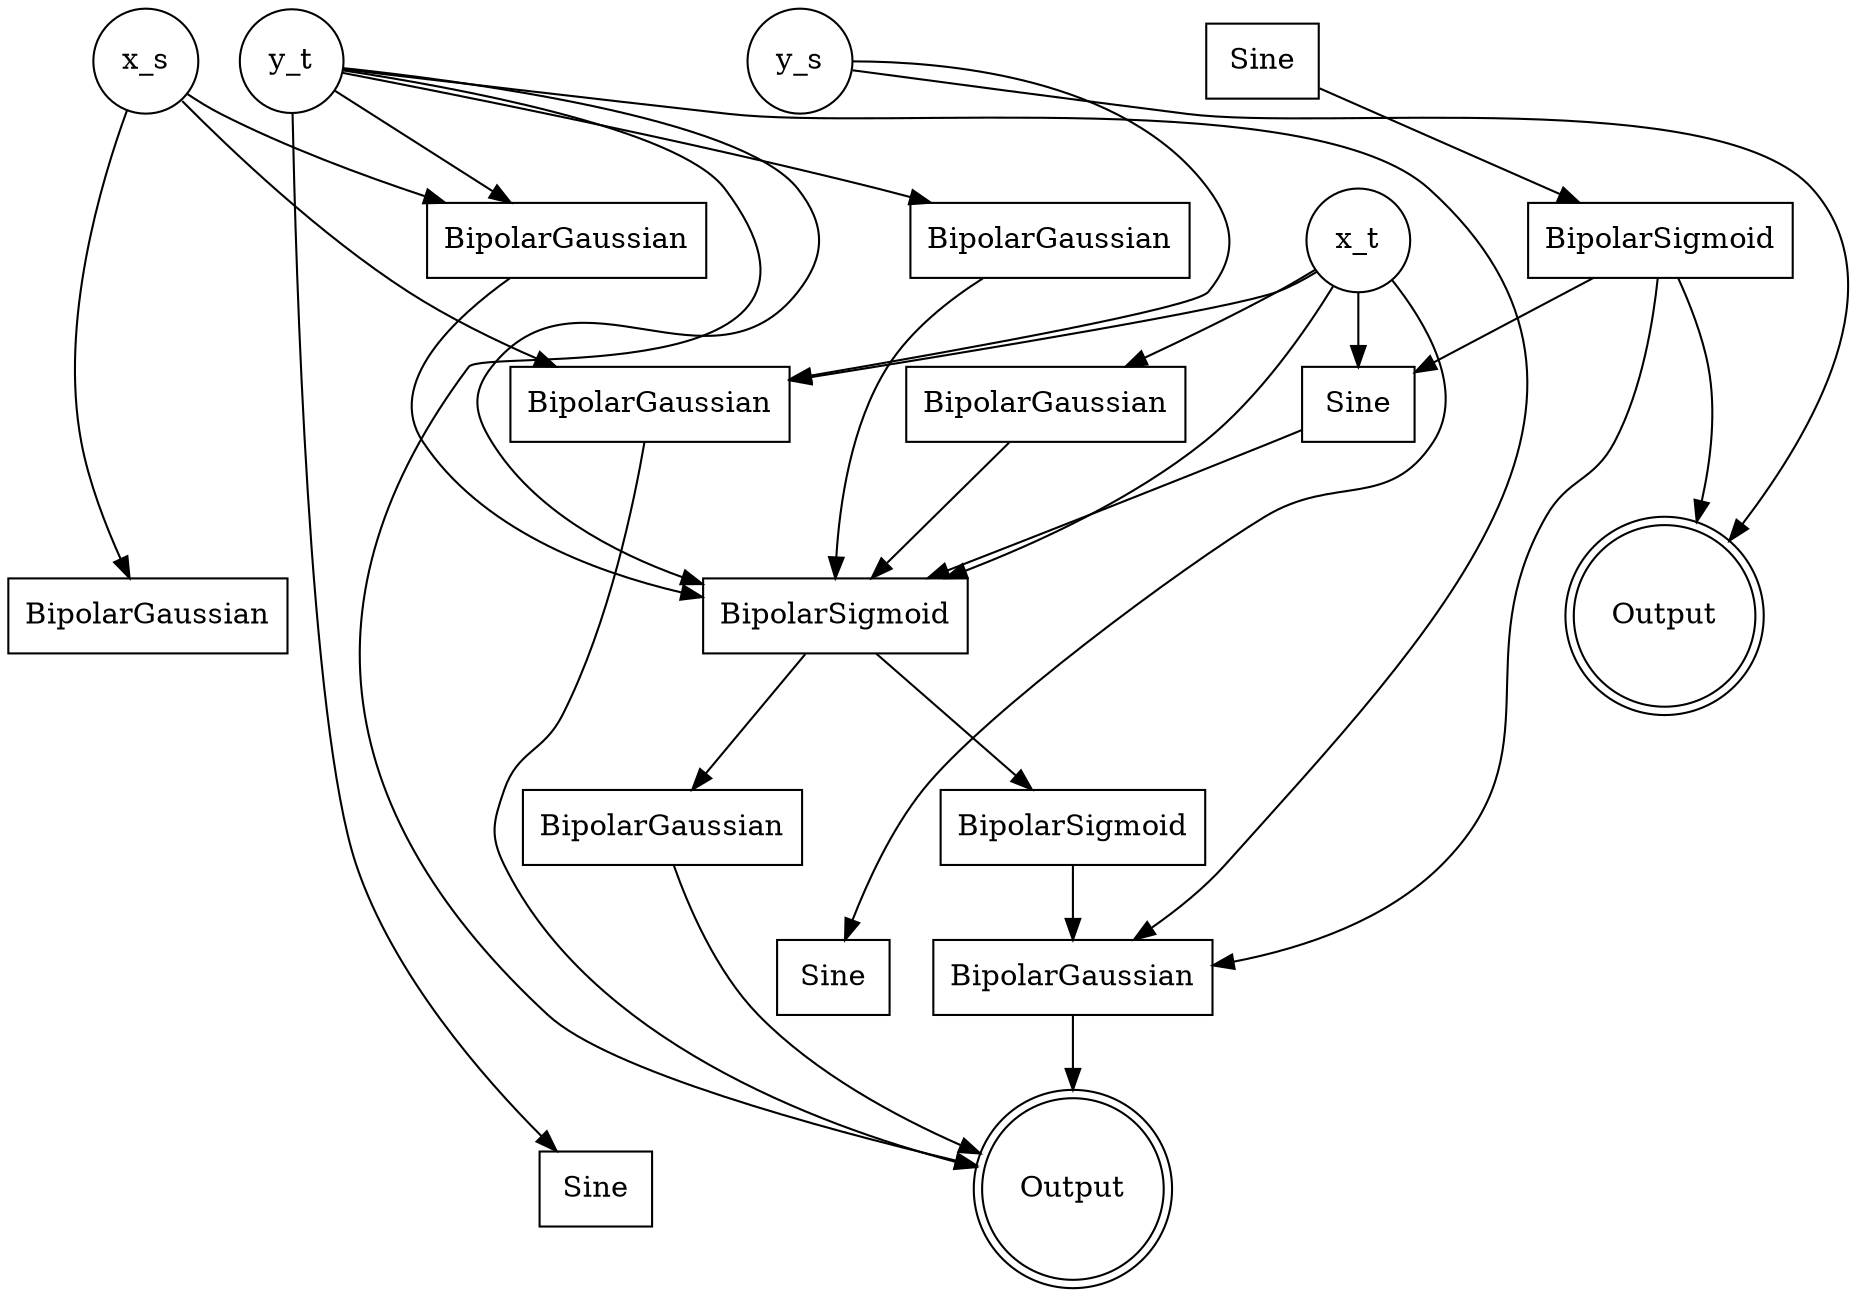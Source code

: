 digraph {
  0 [weight=0.0,shape=circle,label="x_s"];
  1 [weight=0.0,shape=circle,label="y_s"];
  2 [weight=0.0,shape=circle,label="x_t"];
  3 [weight=0.0,shape=circle,label="y_t"];
  4 [weight=0.0,shape=doublecircle,label="Output"];
  5 [weight=0.0,shape=doublecircle,label="Output"];
  6 [weight=0.0,shape=box,label="BipolarGaussian"];
  7 [weight=0.0,shape=box,label="BipolarGaussian"];
  8 [weight=0.0,shape=box,label="BipolarSigmoid"];
  9 [weight=0.0,shape=box,label="BipolarGaussian"];
  10 [weight=0.0,shape=box,label="BipolarSigmoid"];
  11 [weight=0.0,shape=box,label="BipolarSigmoid"];
  12 [weight=0.0,shape=box,label="BipolarGaussian"];
  13 [weight=0.0,shape=box,label="Sine"];
  14 [weight=0.0,shape=box,label="BipolarGaussian"];
  15 [weight=0.0,shape=box,label="Sine"];
  16 [weight=0.0,shape=box,label="BipolarGaussian"];
  17 [weight=0.0,shape=box,label="BipolarGaussian"];
  18 [weight=0.0,shape=box,label="Sine"];
  19 [weight=0.0,shape=box,label="Sine"];
  0 -> 6 [weight=-0.59];
  0 -> 12 [weight=-2.87];
  1 -> 4 [weight=-3.00];
  1 -> 6 [weight=0.71];
  2 -> 6 [weight=1.86];
  2 -> 8 [weight=-0.55];
  2 -> 14 [weight=-0.51];
  2 -> 15 [weight=2.24];
  3 -> 5 [weight=-1.47];
  3 -> 7 [weight=0.57];
  3 -> 8 [weight=0.85];
  3 -> 12 [weight=0.83];
  3 -> 16 [weight=0.89];
  6 -> 5 [weight=-1.86];
  7 -> 5 [weight=1.44];
  8 -> 9 [weight=0.02];
  8 -> 11 [weight=0.13];
  9 -> 5 [weight=0.68];
  10 -> 4 [weight=-0.27];
  10 -> 7 [weight=-0.28];
  10 -> 15 [weight=-1.11];
  12 -> 8 [weight=0.10];
  13 -> 10 [weight=-2.82];
  14 -> 8 [weight=0.18];
  15 -> 8 [weight=-0.08];
  16 -> 8 [weight=-0.05];
  0 -> 17 [weight=-2.52];
  2 -> 18 [weight=0.77];
  3 -> 19 [weight=0.76];
  11 -> 7 [weight=1.69];
}
